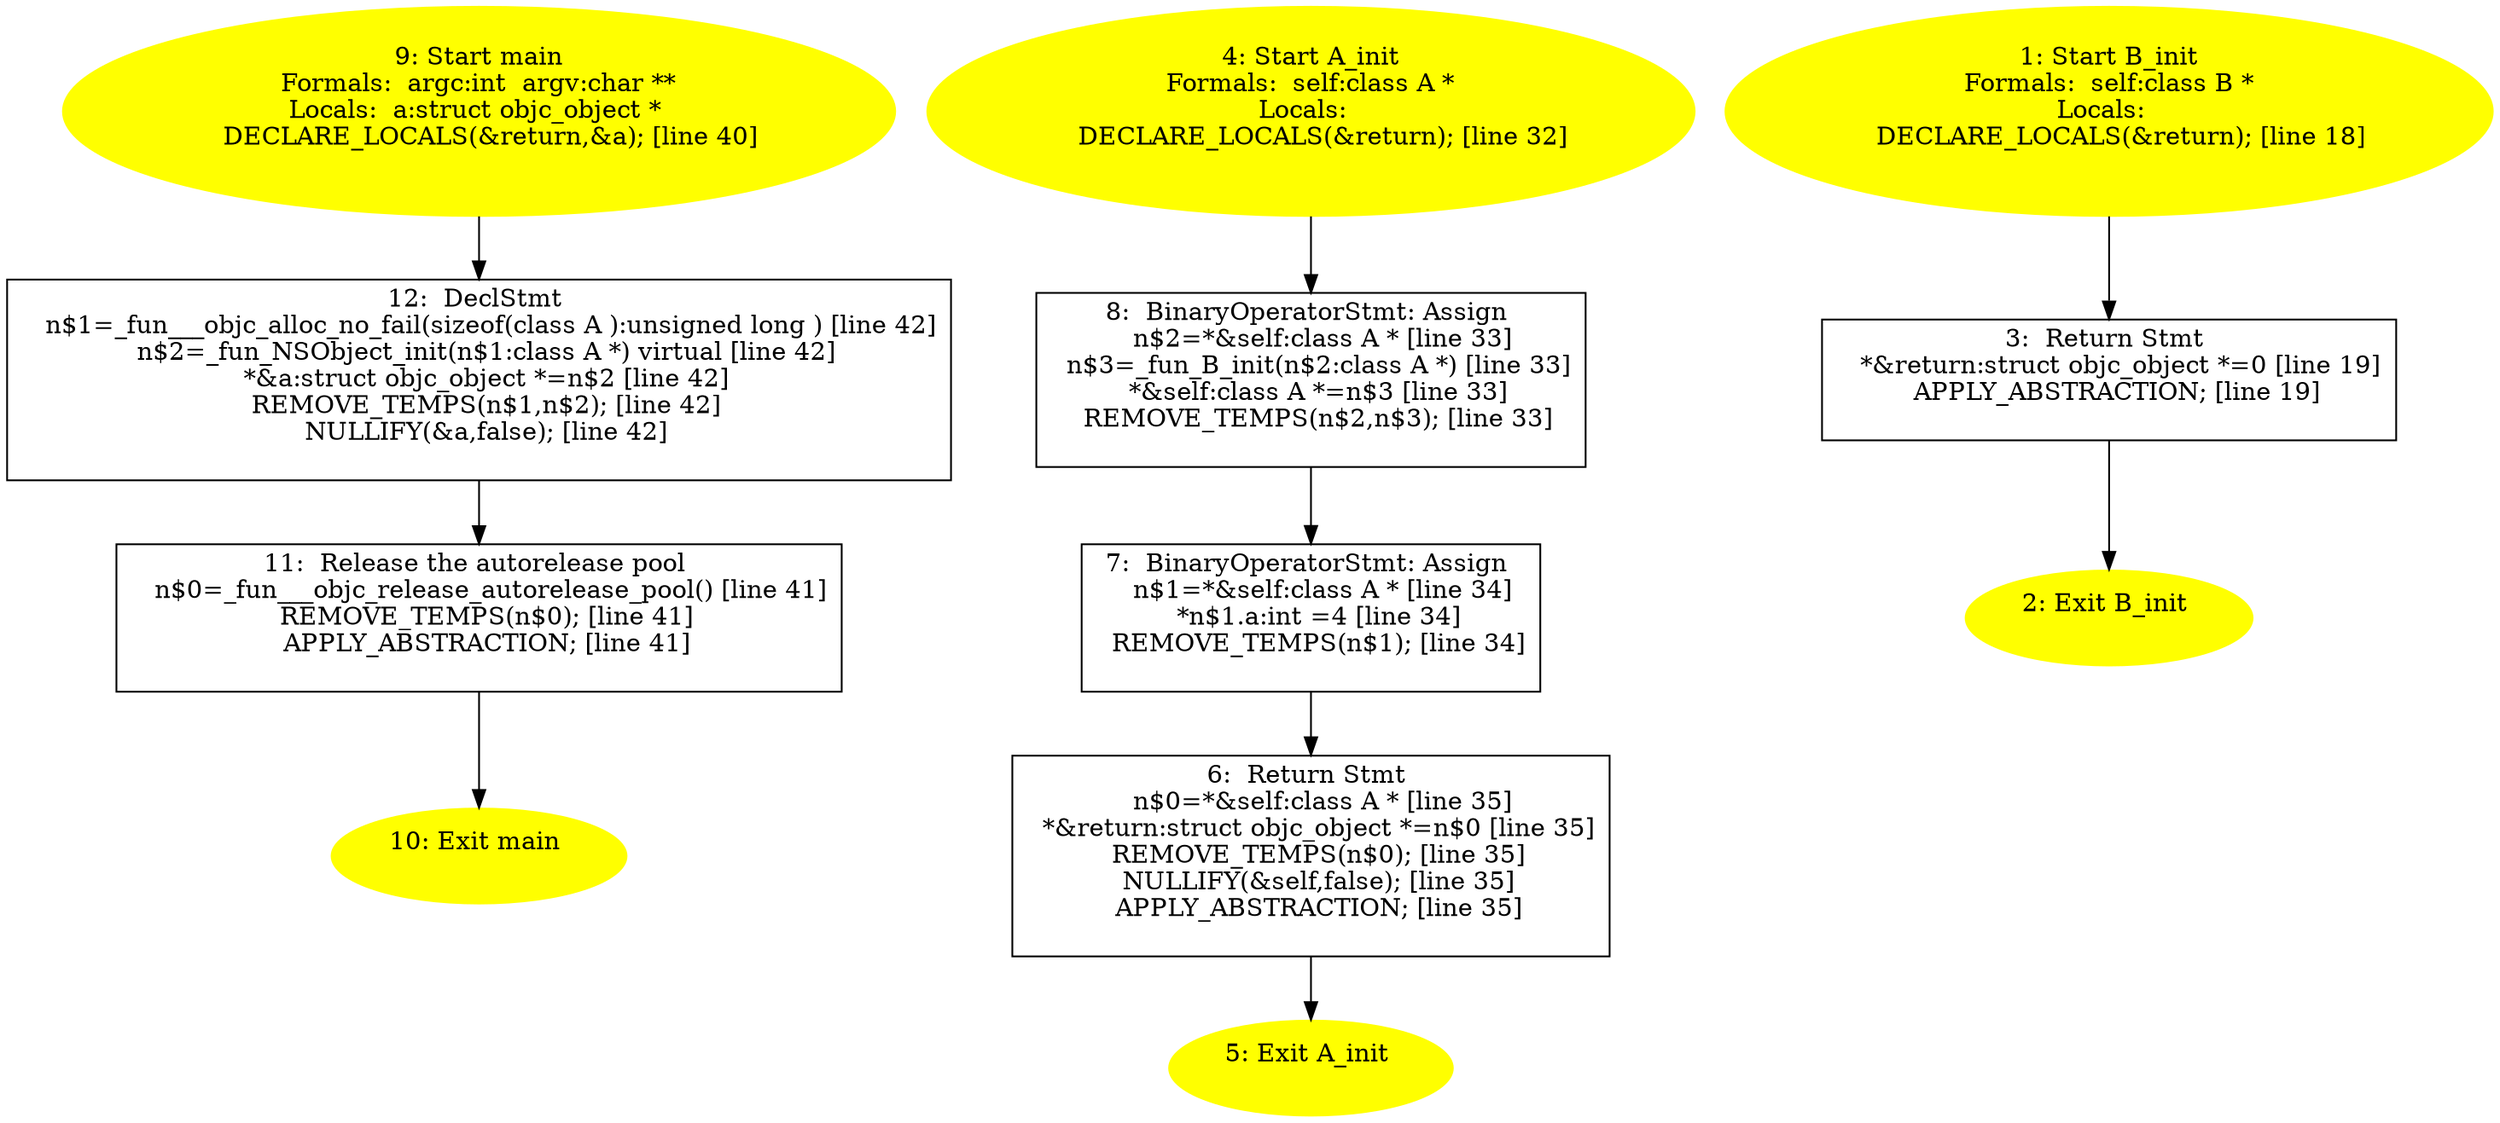 digraph iCFG {
12 [label="12:  DeclStmt \n   n$1=_fun___objc_alloc_no_fail(sizeof(class A ):unsigned long ) [line 42]\n  n$2=_fun_NSObject_init(n$1:class A *) virtual [line 42]\n  *&a:struct objc_object *=n$2 [line 42]\n  REMOVE_TEMPS(n$1,n$2); [line 42]\n  NULLIFY(&a,false); [line 42]\n " shape="box"]
	

	 12 -> 11 ;
11 [label="11:  Release the autorelease pool \n   n$0=_fun___objc_release_autorelease_pool() [line 41]\n  REMOVE_TEMPS(n$0); [line 41]\n  APPLY_ABSTRACTION; [line 41]\n " shape="box"]
	

	 11 -> 10 ;
10 [label="10: Exit main \n  " color=yellow style=filled]
	

9 [label="9: Start main\nFormals:  argc:int  argv:char **\nLocals:  a:struct objc_object * \n   DECLARE_LOCALS(&return,&a); [line 40]\n " color=yellow style=filled]
	

	 9 -> 12 ;
8 [label="8:  BinaryOperatorStmt: Assign \n   n$2=*&self:class A * [line 33]\n  n$3=_fun_B_init(n$2:class A *) [line 33]\n  *&self:class A *=n$3 [line 33]\n  REMOVE_TEMPS(n$2,n$3); [line 33]\n " shape="box"]
	

	 8 -> 7 ;
7 [label="7:  BinaryOperatorStmt: Assign \n   n$1=*&self:class A * [line 34]\n  *n$1.a:int =4 [line 34]\n  REMOVE_TEMPS(n$1); [line 34]\n " shape="box"]
	

	 7 -> 6 ;
6 [label="6:  Return Stmt \n   n$0=*&self:class A * [line 35]\n  *&return:struct objc_object *=n$0 [line 35]\n  REMOVE_TEMPS(n$0); [line 35]\n  NULLIFY(&self,false); [line 35]\n  APPLY_ABSTRACTION; [line 35]\n " shape="box"]
	

	 6 -> 5 ;
5 [label="5: Exit A_init \n  " color=yellow style=filled]
	

4 [label="4: Start A_init\nFormals:  self:class A *\nLocals:  \n   DECLARE_LOCALS(&return); [line 32]\n " color=yellow style=filled]
	

	 4 -> 8 ;
3 [label="3:  Return Stmt \n   *&return:struct objc_object *=0 [line 19]\n  APPLY_ABSTRACTION; [line 19]\n " shape="box"]
	

	 3 -> 2 ;
2 [label="2: Exit B_init \n  " color=yellow style=filled]
	

1 [label="1: Start B_init\nFormals:  self:class B *\nLocals:  \n   DECLARE_LOCALS(&return); [line 18]\n " color=yellow style=filled]
	

	 1 -> 3 ;
}
